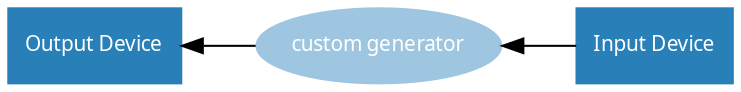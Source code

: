 /* vim: set et sw=4 sts=4: */

digraph {
    graph [rankdir=RL];
    edge [arrowhead=normal, style=solid];

    /* Devices */
    node [shape=rect, style=filled, color="#2980b9", fontname=Sans, fontcolor="#ffffff", fontsize=10];

    output [label="Output Device"]
    input [label="Input Device"]

    /* functions */
    node [shape=oval, style=filled, color="#9ec6e0", fontcolor="#ffffff"];

    gen [label="custom generator"]

    input -> gen -> output;
}
